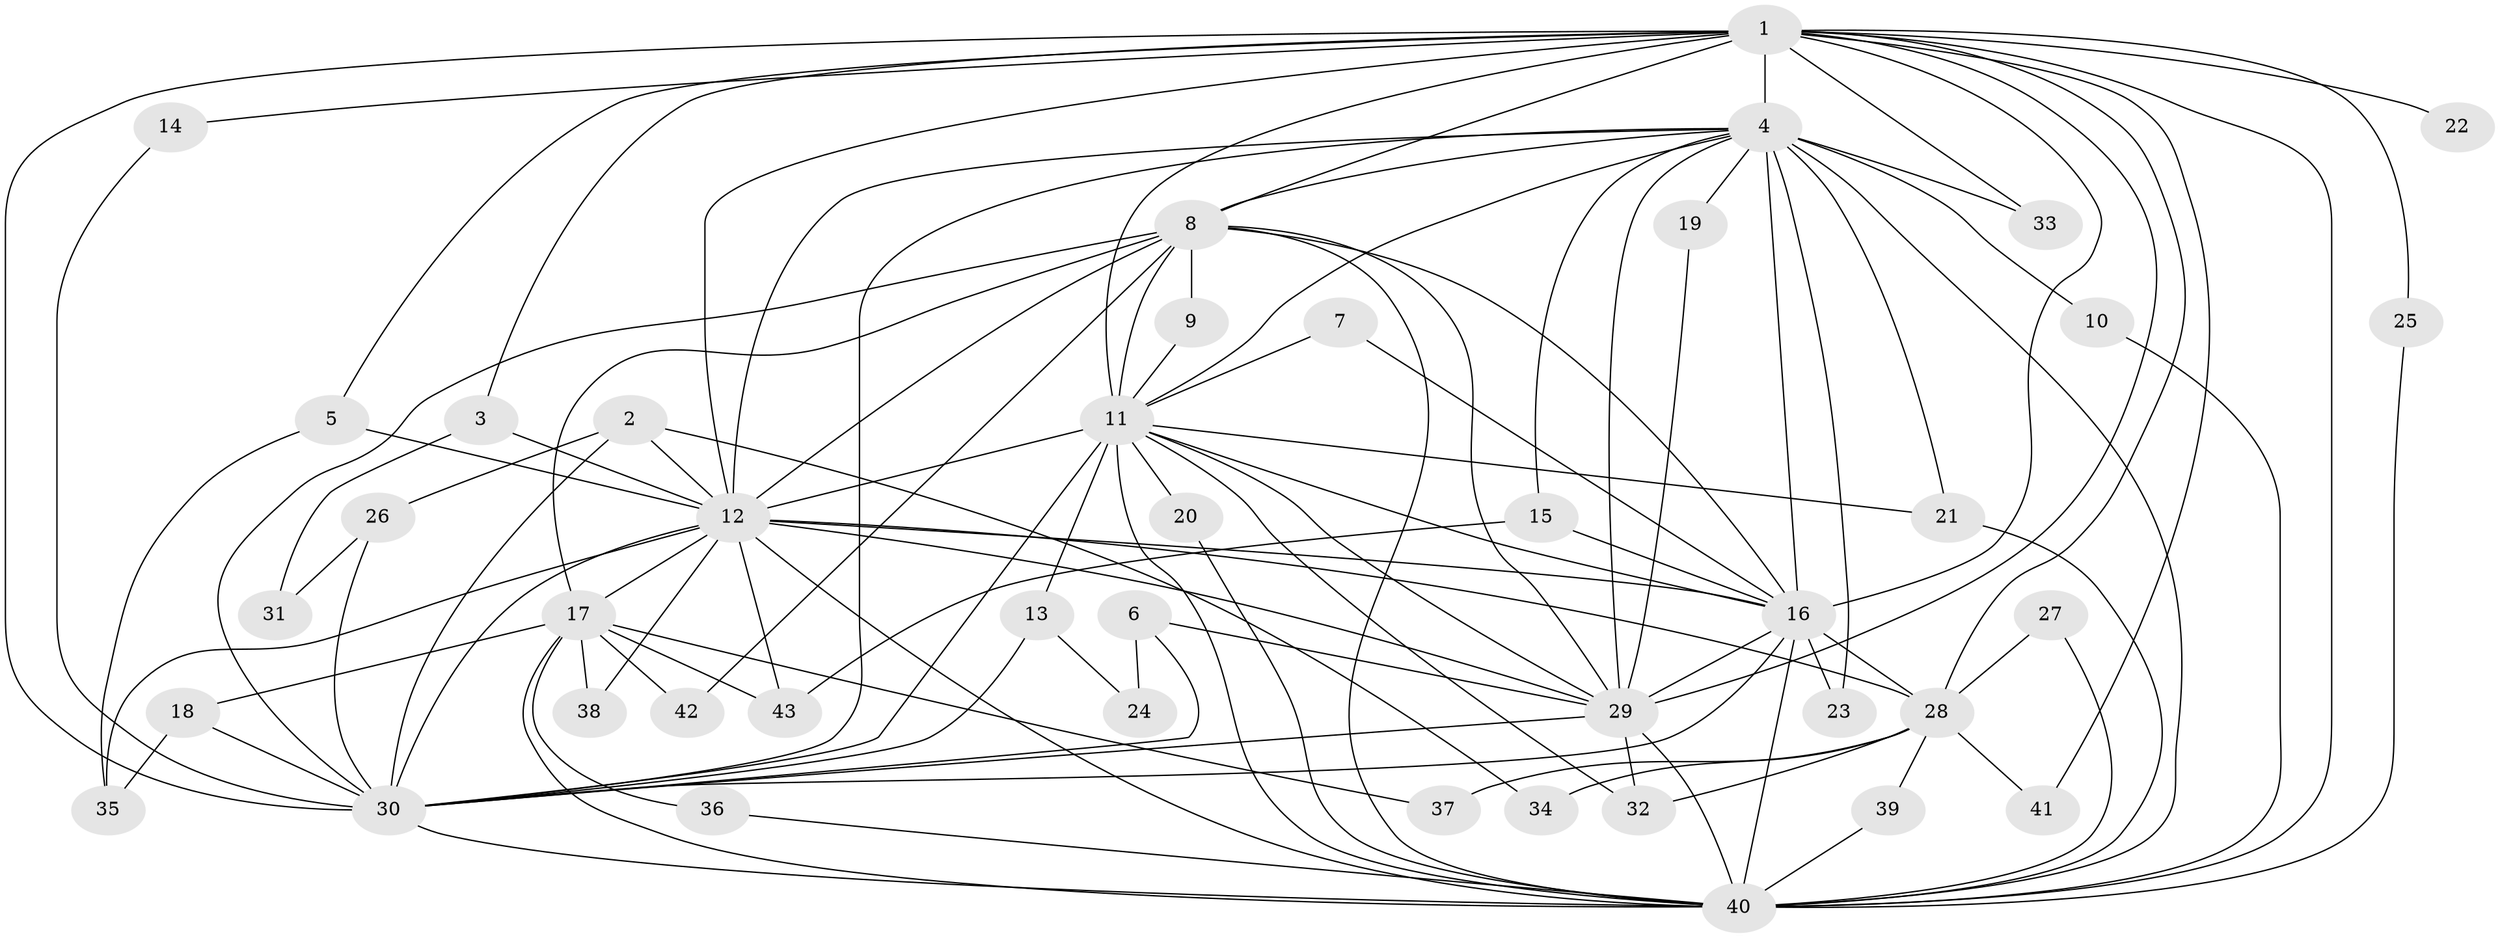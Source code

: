// original degree distribution, {17: 0.03333333333333333, 15: 0.03333333333333333, 20: 0.016666666666666666, 18: 0.016666666666666666, 13: 0.03333333333333333, 19: 0.016666666666666666, 14: 0.016666666666666666, 3: 0.21666666666666667, 4: 0.016666666666666666, 2: 0.5666666666666667, 9: 0.03333333333333333}
// Generated by graph-tools (version 1.1) at 2025/36/03/04/25 23:36:19]
// undirected, 43 vertices, 109 edges
graph export_dot {
  node [color=gray90,style=filled];
  1;
  2;
  3;
  4;
  5;
  6;
  7;
  8;
  9;
  10;
  11;
  12;
  13;
  14;
  15;
  16;
  17;
  18;
  19;
  20;
  21;
  22;
  23;
  24;
  25;
  26;
  27;
  28;
  29;
  30;
  31;
  32;
  33;
  34;
  35;
  36;
  37;
  38;
  39;
  40;
  41;
  42;
  43;
  1 -- 3 [weight=1.0];
  1 -- 4 [weight=2.0];
  1 -- 5 [weight=1.0];
  1 -- 8 [weight=2.0];
  1 -- 11 [weight=2.0];
  1 -- 12 [weight=2.0];
  1 -- 14 [weight=1.0];
  1 -- 16 [weight=2.0];
  1 -- 22 [weight=2.0];
  1 -- 25 [weight=1.0];
  1 -- 28 [weight=1.0];
  1 -- 29 [weight=2.0];
  1 -- 30 [weight=3.0];
  1 -- 33 [weight=2.0];
  1 -- 40 [weight=2.0];
  1 -- 41 [weight=1.0];
  2 -- 12 [weight=1.0];
  2 -- 26 [weight=1.0];
  2 -- 30 [weight=1.0];
  2 -- 34 [weight=1.0];
  3 -- 12 [weight=1.0];
  3 -- 31 [weight=1.0];
  4 -- 8 [weight=1.0];
  4 -- 10 [weight=1.0];
  4 -- 11 [weight=1.0];
  4 -- 12 [weight=1.0];
  4 -- 15 [weight=1.0];
  4 -- 16 [weight=2.0];
  4 -- 19 [weight=1.0];
  4 -- 21 [weight=1.0];
  4 -- 23 [weight=2.0];
  4 -- 29 [weight=1.0];
  4 -- 30 [weight=1.0];
  4 -- 33 [weight=1.0];
  4 -- 40 [weight=1.0];
  5 -- 12 [weight=1.0];
  5 -- 35 [weight=1.0];
  6 -- 24 [weight=1.0];
  6 -- 29 [weight=1.0];
  6 -- 30 [weight=1.0];
  7 -- 11 [weight=1.0];
  7 -- 16 [weight=1.0];
  8 -- 9 [weight=1.0];
  8 -- 11 [weight=1.0];
  8 -- 12 [weight=1.0];
  8 -- 16 [weight=1.0];
  8 -- 17 [weight=1.0];
  8 -- 29 [weight=1.0];
  8 -- 30 [weight=2.0];
  8 -- 40 [weight=1.0];
  8 -- 42 [weight=1.0];
  9 -- 11 [weight=1.0];
  10 -- 40 [weight=1.0];
  11 -- 12 [weight=3.0];
  11 -- 13 [weight=1.0];
  11 -- 16 [weight=1.0];
  11 -- 20 [weight=1.0];
  11 -- 21 [weight=1.0];
  11 -- 29 [weight=1.0];
  11 -- 30 [weight=1.0];
  11 -- 32 [weight=1.0];
  11 -- 40 [weight=1.0];
  12 -- 16 [weight=1.0];
  12 -- 17 [weight=1.0];
  12 -- 28 [weight=1.0];
  12 -- 29 [weight=1.0];
  12 -- 30 [weight=1.0];
  12 -- 35 [weight=1.0];
  12 -- 38 [weight=1.0];
  12 -- 40 [weight=2.0];
  12 -- 43 [weight=1.0];
  13 -- 24 [weight=1.0];
  13 -- 30 [weight=1.0];
  14 -- 30 [weight=1.0];
  15 -- 16 [weight=1.0];
  15 -- 43 [weight=1.0];
  16 -- 23 [weight=1.0];
  16 -- 28 [weight=1.0];
  16 -- 29 [weight=1.0];
  16 -- 30 [weight=2.0];
  16 -- 40 [weight=1.0];
  17 -- 18 [weight=1.0];
  17 -- 36 [weight=1.0];
  17 -- 37 [weight=1.0];
  17 -- 38 [weight=1.0];
  17 -- 40 [weight=1.0];
  17 -- 42 [weight=1.0];
  17 -- 43 [weight=1.0];
  18 -- 30 [weight=1.0];
  18 -- 35 [weight=1.0];
  19 -- 29 [weight=1.0];
  20 -- 40 [weight=1.0];
  21 -- 40 [weight=1.0];
  25 -- 40 [weight=1.0];
  26 -- 30 [weight=1.0];
  26 -- 31 [weight=1.0];
  27 -- 28 [weight=1.0];
  27 -- 40 [weight=1.0];
  28 -- 32 [weight=1.0];
  28 -- 34 [weight=1.0];
  28 -- 37 [weight=1.0];
  28 -- 39 [weight=1.0];
  28 -- 41 [weight=1.0];
  29 -- 30 [weight=2.0];
  29 -- 32 [weight=1.0];
  29 -- 40 [weight=1.0];
  30 -- 40 [weight=1.0];
  36 -- 40 [weight=1.0];
  39 -- 40 [weight=1.0];
}
